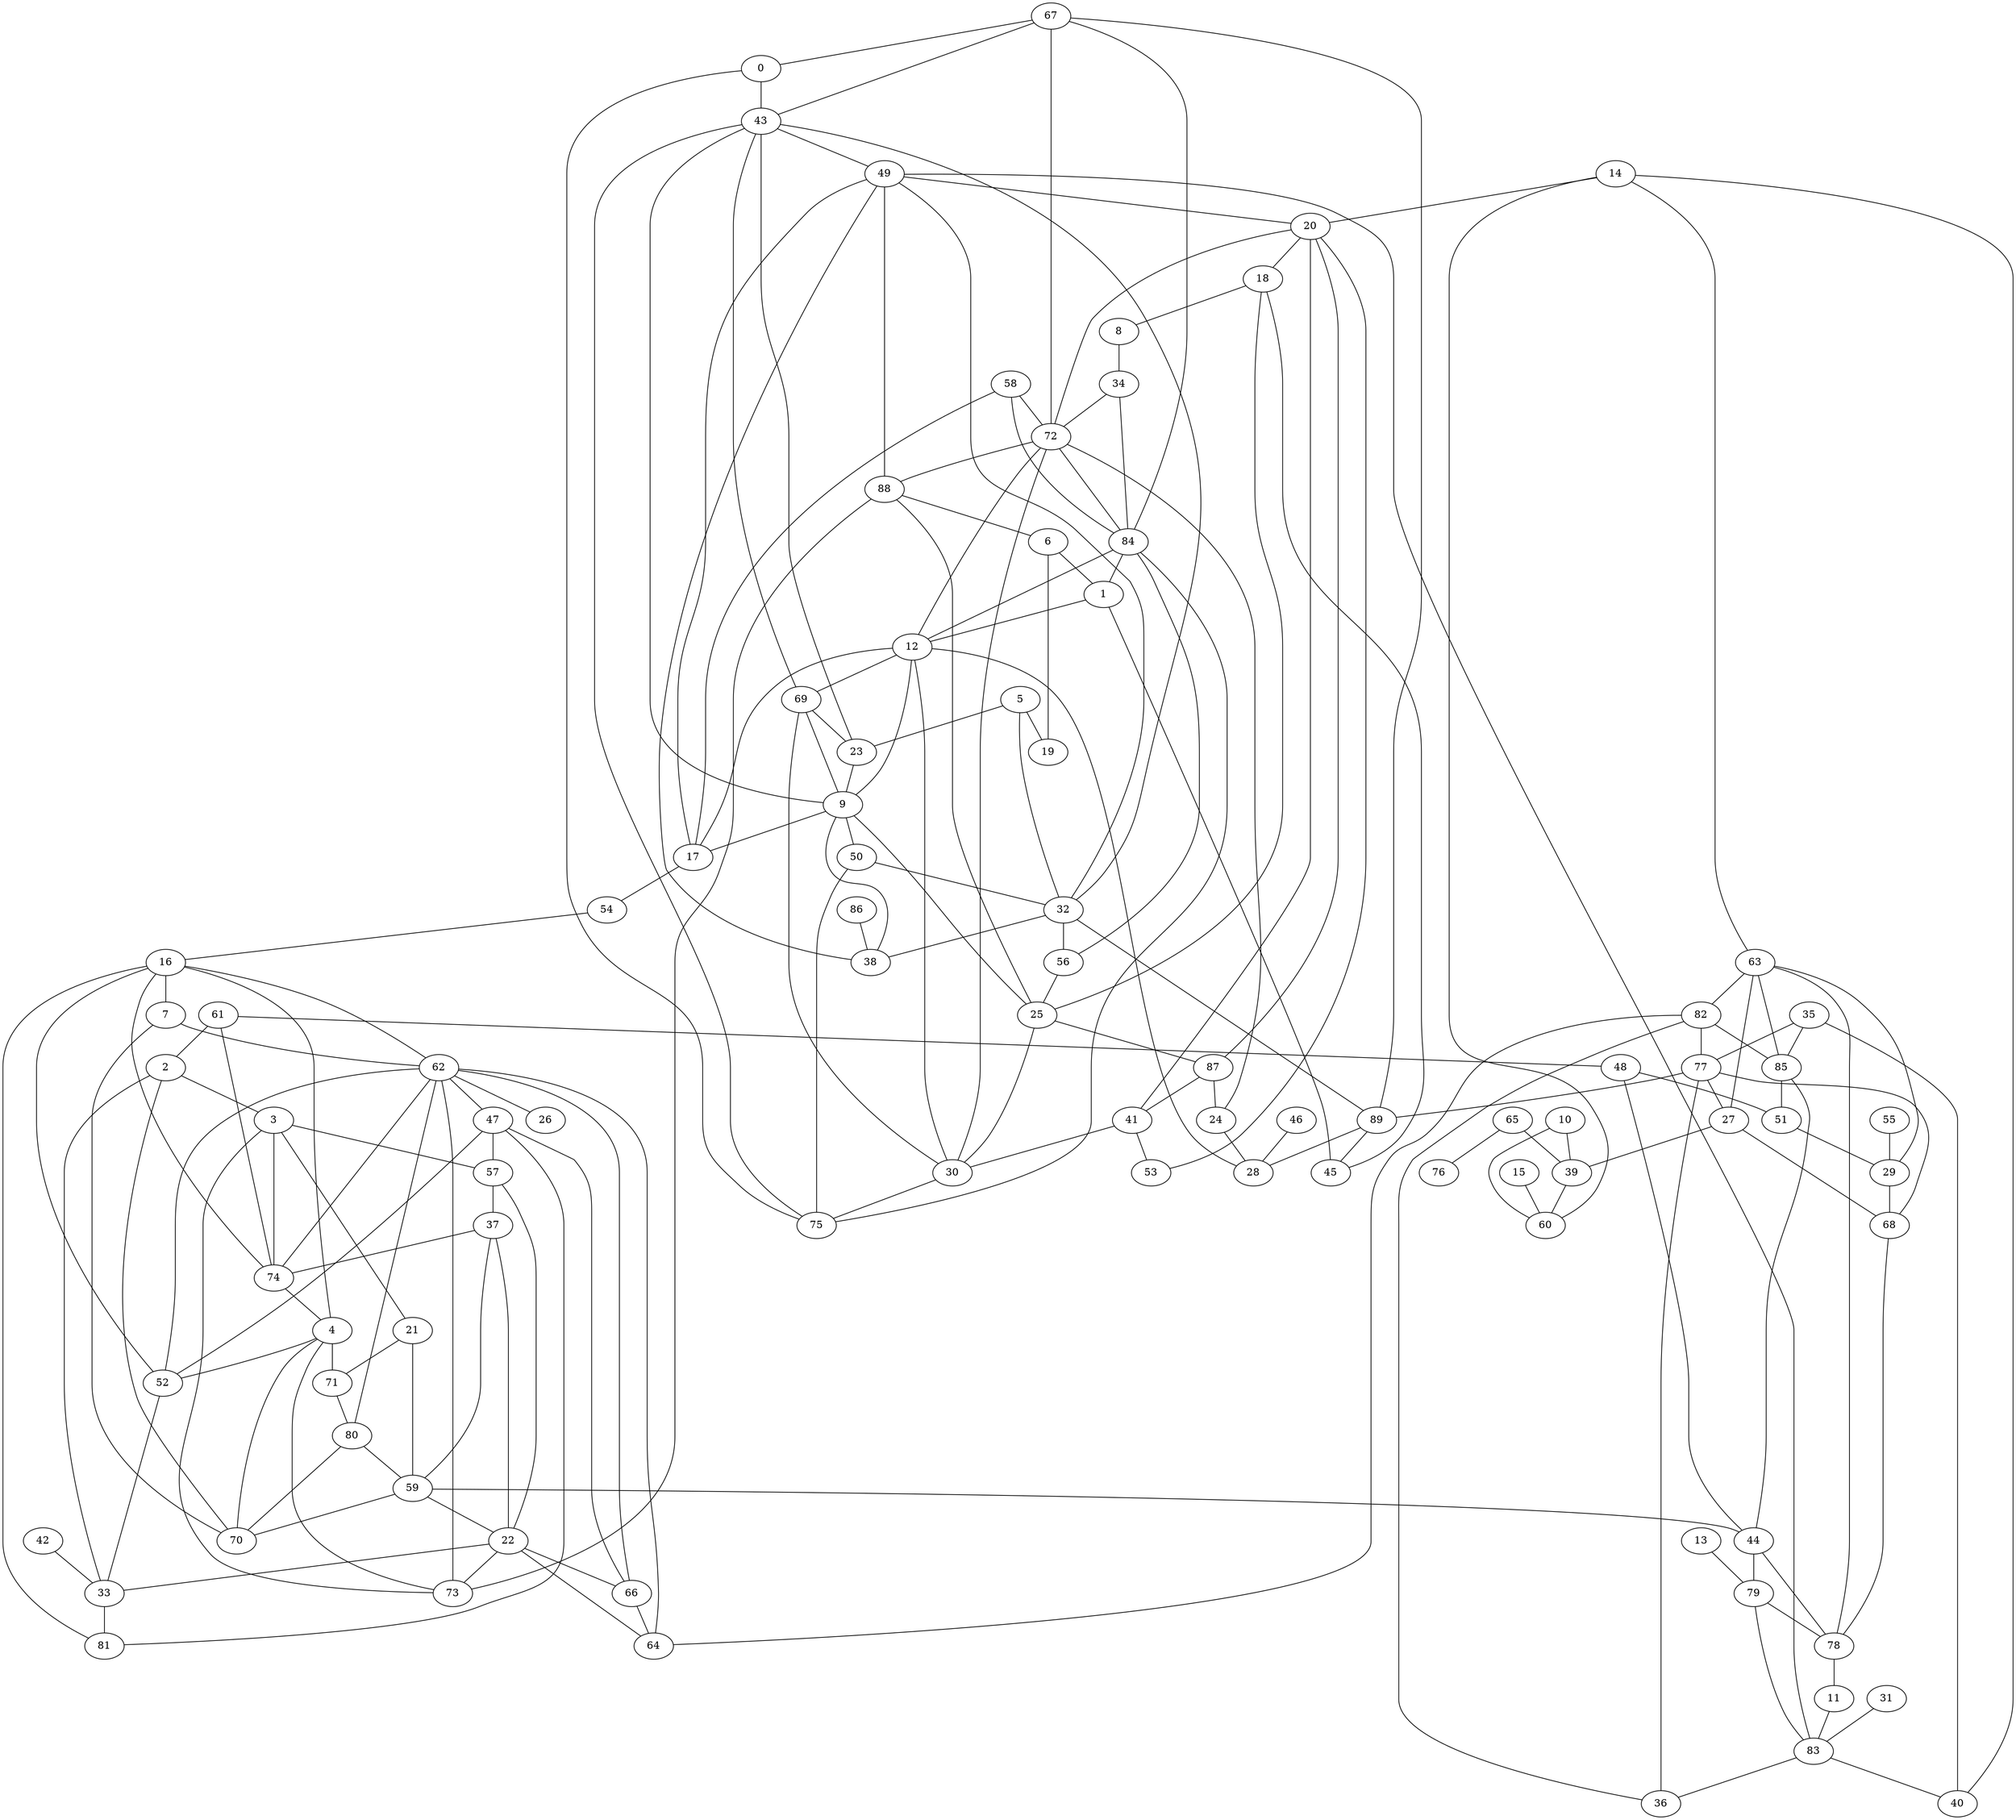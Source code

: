 graph G {
0 [block=2];
1 [block=2];
2 [block=1];
3 [block=1];
4 [block=1];
5 [block=2];
6 [block=2];
7 [block=1];
8 [block=2];
9 [block=2];
10 [block=0];
11 [block=0];
12 [block=2];
13 [block=0];
14 [block=0];
15 [block=0];
16 [block=1];
17 [block=2];
18 [block=2];
19 [block=2];
20 [block=2];
21 [block=1];
22 [block=1];
23 [block=2];
24 [block=2];
25 [block=2];
26 [block=1];
27 [block=0];
28 [block=2];
29 [block=0];
30 [block=2];
31 [block=0];
32 [block=2];
33 [block=1];
34 [block=2];
35 [block=0];
36 [block=0];
37 [block=1];
38 [block=2];
39 [block=0];
40 [block=0];
41 [block=2];
42 [block=1];
43 [block=2];
44 [block=0];
45 [block=2];
46 [block=2];
47 [block=1];
48 [block=0];
49 [block=2];
50 [block=2];
51 [block=0];
52 [block=1];
53 [block=2];
54 [block=1];
55 [block=0];
56 [block=2];
57 [block=1];
58 [block=2];
59 [block=1];
60 [block=0];
61 [block=1];
62 [block=1];
63 [block=0];
64 [block=1];
65 [block=0];
66 [block=1];
67 [block=2];
68 [block=0];
69 [block=2];
70 [block=1];
71 [block=1];
72 [block=2];
73 [block=1];
74 [block=1];
75 [block=2];
76 [block=0];
77 [block=0];
78 [block=0];
79 [block=0];
80 [block=1];
81 [block=1];
82 [block=0];
83 [block=0];
84 [block=2];
85 [block=0];
86 [block=2];
87 [block=2];
88 [block=2];
89 [block=2];
0--43 ;
0--75 ;
1--12 ;
2--70 ;
2--3 ;
2--33 ;
3--73 ;
3--21 ;
3--57 ;
3--74 ;
4--73 ;
4--52 ;
4--71 ;
4--16 ;
5--19 ;
5--32 ;
5--23 ;
6--19 ;
6--1 ;
7--62 ;
8--34 ;
9--25 ;
9--12 ;
9--50 ;
9--17 ;
9--69 ;
9--43 ;
10--39 ;
10--60 ;
11--83 ;
12--17 ;
12--28 ;
12--69 ;
12--72 ;
13--79 ;
14--60 ;
14--20 ;
14--63 ;
14--40 ;
15--60 ;
16--81 ;
16--7 ;
16--62 ;
17--54 ;
17--49 ;
18--25 ;
18--8 ;
20--87 ;
20--41 ;
20--18 ;
20--53 ;
21--71 ;
21--59 ;
22--66 ;
22--33 ;
22--73 ;
22--64 ;
22--37 ;
22--57 ;
23--9 ;
23--43 ;
24--72 ;
24--28 ;
25--87 ;
25--88 ;
27--39 ;
27--68 ;
29--63 ;
29--68 ;
30--75 ;
30--12 ;
30--25 ;
31--83 ;
32--38 ;
32--89 ;
32--49 ;
32--43 ;
32--56 ;
33--81 ;
34--72 ;
35--77 ;
35--40 ;
35--85 ;
37--74 ;
38--49 ;
38--9 ;
39--60 ;
41--53 ;
41--30 ;
42--33 ;
43--49 ;
43--75 ;
43--69 ;
44--79 ;
45--18 ;
45--1 ;
46--28 ;
47--81 ;
47--57 ;
47--52 ;
47--66 ;
48--44 ;
48--51 ;
49--20 ;
50--32 ;
50--75 ;
51--29 ;
52--33 ;
52--16 ;
52--62 ;
54--16 ;
55--29 ;
56--25 ;
57--37 ;
58--17 ;
58--72 ;
58--84 ;
59--44 ;
59--22 ;
59--37 ;
59--70 ;
61--2 ;
61--48 ;
61--74 ;
62--73 ;
62--47 ;
62--80 ;
62--26 ;
62--66 ;
63--82 ;
63--27 ;
63--85 ;
63--78 ;
64--62 ;
65--76 ;
65--39 ;
66--64 ;
67--72 ;
67--0 ;
67--43 ;
67--89 ;
67--84 ;
68--78 ;
69--23 ;
69--30 ;
70--7 ;
70--4 ;
71--80 ;
72--84 ;
72--20 ;
72--30 ;
72--88 ;
74--16 ;
74--62 ;
74--4 ;
77--89 ;
77--27 ;
77--68 ;
77--36 ;
78--11 ;
78--44 ;
79--78 ;
79--83 ;
80--59 ;
80--70 ;
82--85 ;
82--64 ;
82--36 ;
82--77 ;
83--49 ;
83--40 ;
83--36 ;
84--56 ;
84--1 ;
84--12 ;
84--34 ;
84--75 ;
85--51 ;
85--44 ;
86--38 ;
87--24 ;
87--41 ;
88--6 ;
88--73 ;
88--49 ;
89--45 ;
89--28 ;
}
